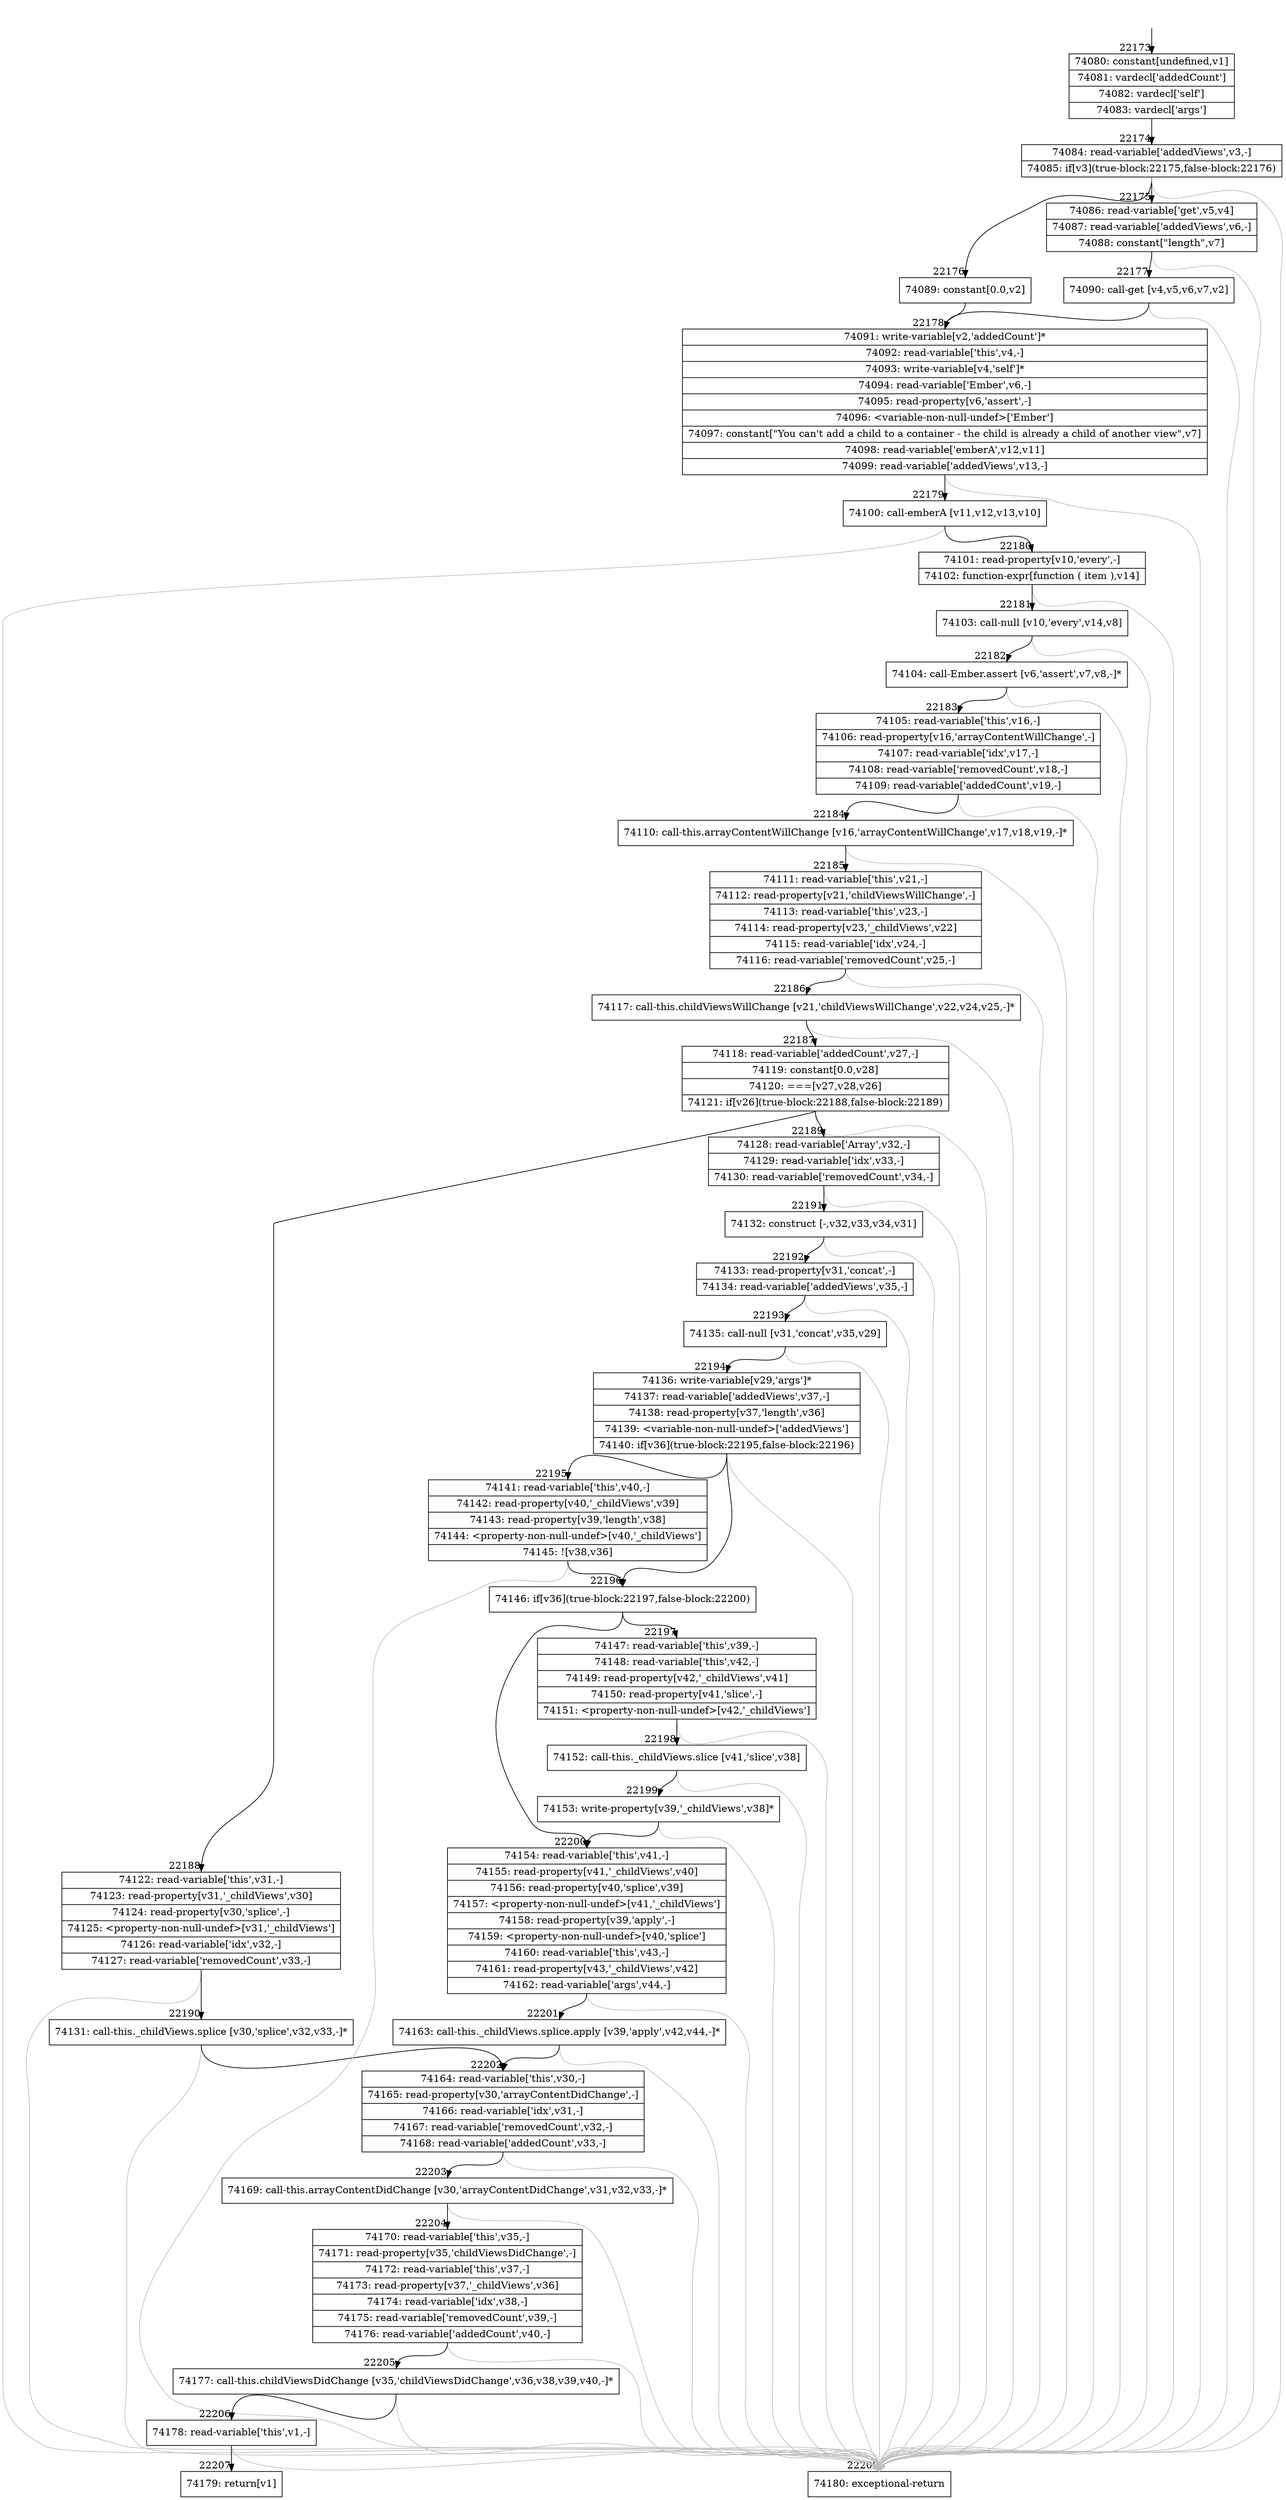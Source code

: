digraph {
rankdir="TD"
BB_entry1932[shape=none,label=""];
BB_entry1932 -> BB22173 [tailport=s, headport=n, headlabel="    22173"]
BB22173 [shape=record label="{74080: constant[undefined,v1]|74081: vardecl['addedCount']|74082: vardecl['self']|74083: vardecl['args']}" ] 
BB22173 -> BB22174 [tailport=s, headport=n, headlabel="      22174"]
BB22174 [shape=record label="{74084: read-variable['addedViews',v3,-]|74085: if[v3](true-block:22175,false-block:22176)}" ] 
BB22174 -> BB22175 [tailport=s, headport=n, headlabel="      22175"]
BB22174 -> BB22176 [tailport=s, headport=n, headlabel="      22176"]
BB22174 -> BB22208 [tailport=s, headport=n, color=gray, headlabel="      22208"]
BB22175 [shape=record label="{74086: read-variable['get',v5,v4]|74087: read-variable['addedViews',v6,-]|74088: constant[\"length\",v7]}" ] 
BB22175 -> BB22177 [tailport=s, headport=n, headlabel="      22177"]
BB22175 -> BB22208 [tailport=s, headport=n, color=gray]
BB22176 [shape=record label="{74089: constant[0.0,v2]}" ] 
BB22176 -> BB22178 [tailport=s, headport=n, headlabel="      22178"]
BB22177 [shape=record label="{74090: call-get [v4,v5,v6,v7,v2]}" ] 
BB22177 -> BB22178 [tailport=s, headport=n]
BB22177 -> BB22208 [tailport=s, headport=n, color=gray]
BB22178 [shape=record label="{74091: write-variable[v2,'addedCount']*|74092: read-variable['this',v4,-]|74093: write-variable[v4,'self']*|74094: read-variable['Ember',v6,-]|74095: read-property[v6,'assert',-]|74096: \<variable-non-null-undef\>['Ember']|74097: constant[\"You can't add a child to a container - the child is already a child of another view\",v7]|74098: read-variable['emberA',v12,v11]|74099: read-variable['addedViews',v13,-]}" ] 
BB22178 -> BB22179 [tailport=s, headport=n, headlabel="      22179"]
BB22178 -> BB22208 [tailport=s, headport=n, color=gray]
BB22179 [shape=record label="{74100: call-emberA [v11,v12,v13,v10]}" ] 
BB22179 -> BB22180 [tailport=s, headport=n, headlabel="      22180"]
BB22179 -> BB22208 [tailport=s, headport=n, color=gray]
BB22180 [shape=record label="{74101: read-property[v10,'every',-]|74102: function-expr[function ( item ),v14]}" ] 
BB22180 -> BB22181 [tailport=s, headport=n, headlabel="      22181"]
BB22180 -> BB22208 [tailport=s, headport=n, color=gray]
BB22181 [shape=record label="{74103: call-null [v10,'every',v14,v8]}" ] 
BB22181 -> BB22182 [tailport=s, headport=n, headlabel="      22182"]
BB22181 -> BB22208 [tailport=s, headport=n, color=gray]
BB22182 [shape=record label="{74104: call-Ember.assert [v6,'assert',v7,v8,-]*}" ] 
BB22182 -> BB22183 [tailport=s, headport=n, headlabel="      22183"]
BB22182 -> BB22208 [tailport=s, headport=n, color=gray]
BB22183 [shape=record label="{74105: read-variable['this',v16,-]|74106: read-property[v16,'arrayContentWillChange',-]|74107: read-variable['idx',v17,-]|74108: read-variable['removedCount',v18,-]|74109: read-variable['addedCount',v19,-]}" ] 
BB22183 -> BB22184 [tailport=s, headport=n, headlabel="      22184"]
BB22183 -> BB22208 [tailport=s, headport=n, color=gray]
BB22184 [shape=record label="{74110: call-this.arrayContentWillChange [v16,'arrayContentWillChange',v17,v18,v19,-]*}" ] 
BB22184 -> BB22185 [tailport=s, headport=n, headlabel="      22185"]
BB22184 -> BB22208 [tailport=s, headport=n, color=gray]
BB22185 [shape=record label="{74111: read-variable['this',v21,-]|74112: read-property[v21,'childViewsWillChange',-]|74113: read-variable['this',v23,-]|74114: read-property[v23,'_childViews',v22]|74115: read-variable['idx',v24,-]|74116: read-variable['removedCount',v25,-]}" ] 
BB22185 -> BB22186 [tailport=s, headport=n, headlabel="      22186"]
BB22185 -> BB22208 [tailport=s, headport=n, color=gray]
BB22186 [shape=record label="{74117: call-this.childViewsWillChange [v21,'childViewsWillChange',v22,v24,v25,-]*}" ] 
BB22186 -> BB22187 [tailport=s, headport=n, headlabel="      22187"]
BB22186 -> BB22208 [tailport=s, headport=n, color=gray]
BB22187 [shape=record label="{74118: read-variable['addedCount',v27,-]|74119: constant[0.0,v28]|74120: ===[v27,v28,v26]|74121: if[v26](true-block:22188,false-block:22189)}" ] 
BB22187 -> BB22188 [tailport=s, headport=n, headlabel="      22188"]
BB22187 -> BB22189 [tailport=s, headport=n, headlabel="      22189"]
BB22187 -> BB22208 [tailport=s, headport=n, color=gray]
BB22188 [shape=record label="{74122: read-variable['this',v31,-]|74123: read-property[v31,'_childViews',v30]|74124: read-property[v30,'splice',-]|74125: \<property-non-null-undef\>[v31,'_childViews']|74126: read-variable['idx',v32,-]|74127: read-variable['removedCount',v33,-]}" ] 
BB22188 -> BB22190 [tailport=s, headport=n, headlabel="      22190"]
BB22188 -> BB22208 [tailport=s, headport=n, color=gray]
BB22189 [shape=record label="{74128: read-variable['Array',v32,-]|74129: read-variable['idx',v33,-]|74130: read-variable['removedCount',v34,-]}" ] 
BB22189 -> BB22191 [tailport=s, headport=n, headlabel="      22191"]
BB22189 -> BB22208 [tailport=s, headport=n, color=gray]
BB22190 [shape=record label="{74131: call-this._childViews.splice [v30,'splice',v32,v33,-]*}" ] 
BB22190 -> BB22202 [tailport=s, headport=n, headlabel="      22202"]
BB22190 -> BB22208 [tailport=s, headport=n, color=gray]
BB22191 [shape=record label="{74132: construct [-,v32,v33,v34,v31]}" ] 
BB22191 -> BB22192 [tailport=s, headport=n, headlabel="      22192"]
BB22191 -> BB22208 [tailport=s, headport=n, color=gray]
BB22192 [shape=record label="{74133: read-property[v31,'concat',-]|74134: read-variable['addedViews',v35,-]}" ] 
BB22192 -> BB22193 [tailport=s, headport=n, headlabel="      22193"]
BB22192 -> BB22208 [tailport=s, headport=n, color=gray]
BB22193 [shape=record label="{74135: call-null [v31,'concat',v35,v29]}" ] 
BB22193 -> BB22194 [tailport=s, headport=n, headlabel="      22194"]
BB22193 -> BB22208 [tailport=s, headport=n, color=gray]
BB22194 [shape=record label="{74136: write-variable[v29,'args']*|74137: read-variable['addedViews',v37,-]|74138: read-property[v37,'length',v36]|74139: \<variable-non-null-undef\>['addedViews']|74140: if[v36](true-block:22195,false-block:22196)}" ] 
BB22194 -> BB22196 [tailport=s, headport=n, headlabel="      22196"]
BB22194 -> BB22195 [tailport=s, headport=n, headlabel="      22195"]
BB22194 -> BB22208 [tailport=s, headport=n, color=gray]
BB22195 [shape=record label="{74141: read-variable['this',v40,-]|74142: read-property[v40,'_childViews',v39]|74143: read-property[v39,'length',v38]|74144: \<property-non-null-undef\>[v40,'_childViews']|74145: ![v38,v36]}" ] 
BB22195 -> BB22196 [tailport=s, headport=n]
BB22195 -> BB22208 [tailport=s, headport=n, color=gray]
BB22196 [shape=record label="{74146: if[v36](true-block:22197,false-block:22200)}" ] 
BB22196 -> BB22197 [tailport=s, headport=n, headlabel="      22197"]
BB22196 -> BB22200 [tailport=s, headport=n, headlabel="      22200"]
BB22197 [shape=record label="{74147: read-variable['this',v39,-]|74148: read-variable['this',v42,-]|74149: read-property[v42,'_childViews',v41]|74150: read-property[v41,'slice',-]|74151: \<property-non-null-undef\>[v42,'_childViews']}" ] 
BB22197 -> BB22198 [tailport=s, headport=n, headlabel="      22198"]
BB22197 -> BB22208 [tailport=s, headport=n, color=gray]
BB22198 [shape=record label="{74152: call-this._childViews.slice [v41,'slice',v38]}" ] 
BB22198 -> BB22199 [tailport=s, headport=n, headlabel="      22199"]
BB22198 -> BB22208 [tailport=s, headport=n, color=gray]
BB22199 [shape=record label="{74153: write-property[v39,'_childViews',v38]*}" ] 
BB22199 -> BB22200 [tailport=s, headport=n]
BB22199 -> BB22208 [tailport=s, headport=n, color=gray]
BB22200 [shape=record label="{74154: read-variable['this',v41,-]|74155: read-property[v41,'_childViews',v40]|74156: read-property[v40,'splice',v39]|74157: \<property-non-null-undef\>[v41,'_childViews']|74158: read-property[v39,'apply',-]|74159: \<property-non-null-undef\>[v40,'splice']|74160: read-variable['this',v43,-]|74161: read-property[v43,'_childViews',v42]|74162: read-variable['args',v44,-]}" ] 
BB22200 -> BB22201 [tailport=s, headport=n, headlabel="      22201"]
BB22200 -> BB22208 [tailport=s, headport=n, color=gray]
BB22201 [shape=record label="{74163: call-this._childViews.splice.apply [v39,'apply',v42,v44,-]*}" ] 
BB22201 -> BB22202 [tailport=s, headport=n]
BB22201 -> BB22208 [tailport=s, headport=n, color=gray]
BB22202 [shape=record label="{74164: read-variable['this',v30,-]|74165: read-property[v30,'arrayContentDidChange',-]|74166: read-variable['idx',v31,-]|74167: read-variable['removedCount',v32,-]|74168: read-variable['addedCount',v33,-]}" ] 
BB22202 -> BB22203 [tailport=s, headport=n, headlabel="      22203"]
BB22202 -> BB22208 [tailport=s, headport=n, color=gray]
BB22203 [shape=record label="{74169: call-this.arrayContentDidChange [v30,'arrayContentDidChange',v31,v32,v33,-]*}" ] 
BB22203 -> BB22204 [tailport=s, headport=n, headlabel="      22204"]
BB22203 -> BB22208 [tailport=s, headport=n, color=gray]
BB22204 [shape=record label="{74170: read-variable['this',v35,-]|74171: read-property[v35,'childViewsDidChange',-]|74172: read-variable['this',v37,-]|74173: read-property[v37,'_childViews',v36]|74174: read-variable['idx',v38,-]|74175: read-variable['removedCount',v39,-]|74176: read-variable['addedCount',v40,-]}" ] 
BB22204 -> BB22205 [tailport=s, headport=n, headlabel="      22205"]
BB22204 -> BB22208 [tailport=s, headport=n, color=gray]
BB22205 [shape=record label="{74177: call-this.childViewsDidChange [v35,'childViewsDidChange',v36,v38,v39,v40,-]*}" ] 
BB22205 -> BB22206 [tailport=s, headport=n, headlabel="      22206"]
BB22205 -> BB22208 [tailport=s, headport=n, color=gray]
BB22206 [shape=record label="{74178: read-variable['this',v1,-]}" ] 
BB22206 -> BB22207 [tailport=s, headport=n, headlabel="      22207"]
BB22206 -> BB22208 [tailport=s, headport=n, color=gray]
BB22207 [shape=record label="{74179: return[v1]}" ] 
BB22208 [shape=record label="{74180: exceptional-return}" ] 
//#$~ 41867
}
